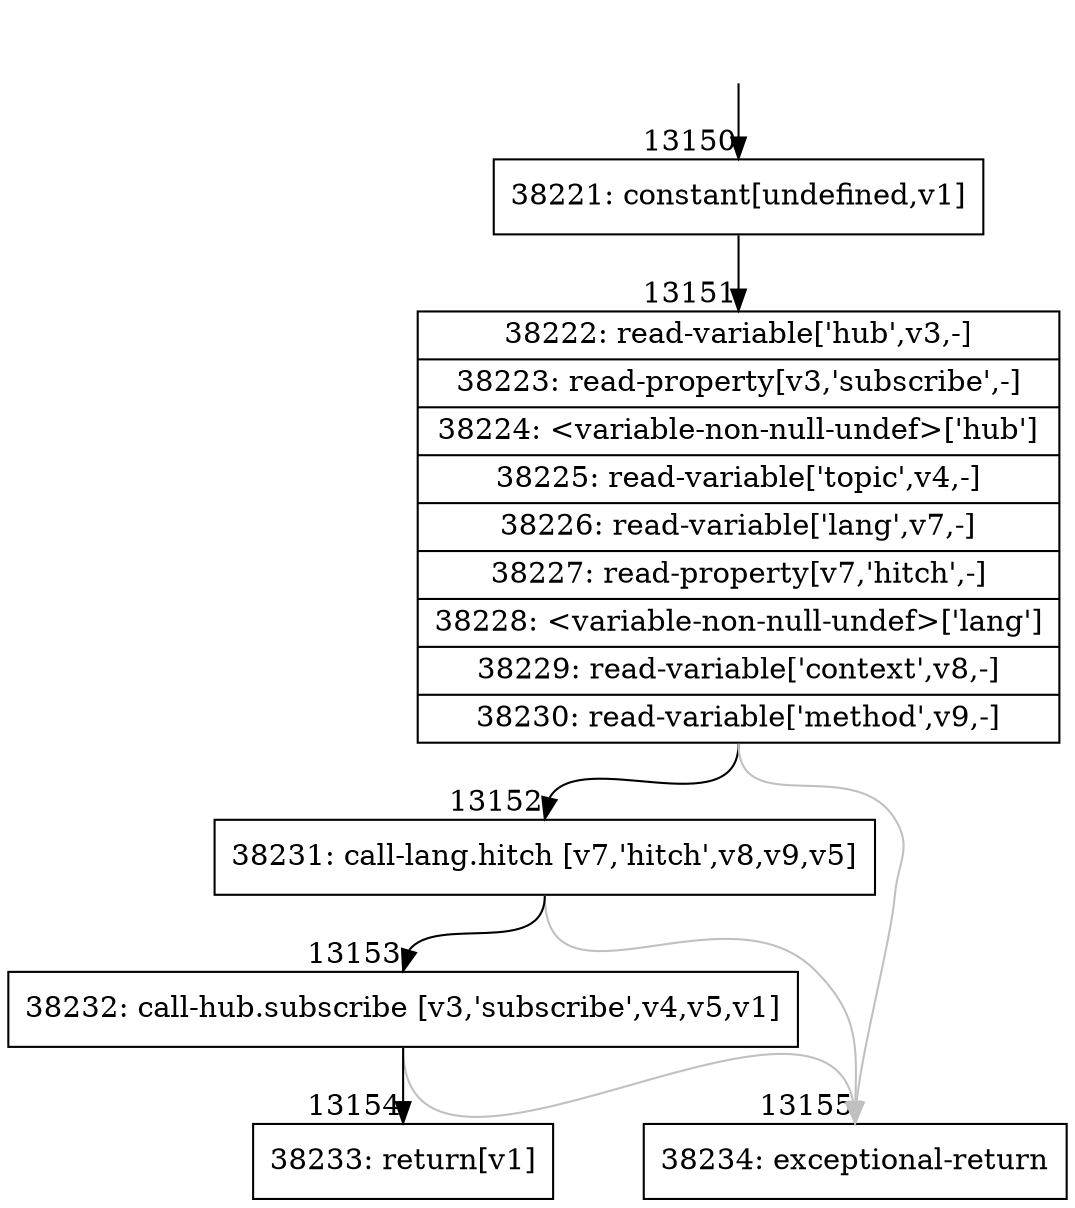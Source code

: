 digraph {
rankdir="TD"
BB_entry966[shape=none,label=""];
BB_entry966 -> BB13150 [tailport=s, headport=n, headlabel="    13150"]
BB13150 [shape=record label="{38221: constant[undefined,v1]}" ] 
BB13150 -> BB13151 [tailport=s, headport=n, headlabel="      13151"]
BB13151 [shape=record label="{38222: read-variable['hub',v3,-]|38223: read-property[v3,'subscribe',-]|38224: \<variable-non-null-undef\>['hub']|38225: read-variable['topic',v4,-]|38226: read-variable['lang',v7,-]|38227: read-property[v7,'hitch',-]|38228: \<variable-non-null-undef\>['lang']|38229: read-variable['context',v8,-]|38230: read-variable['method',v9,-]}" ] 
BB13151 -> BB13152 [tailport=s, headport=n, headlabel="      13152"]
BB13151 -> BB13155 [tailport=s, headport=n, color=gray, headlabel="      13155"]
BB13152 [shape=record label="{38231: call-lang.hitch [v7,'hitch',v8,v9,v5]}" ] 
BB13152 -> BB13153 [tailport=s, headport=n, headlabel="      13153"]
BB13152 -> BB13155 [tailport=s, headport=n, color=gray]
BB13153 [shape=record label="{38232: call-hub.subscribe [v3,'subscribe',v4,v5,v1]}" ] 
BB13153 -> BB13154 [tailport=s, headport=n, headlabel="      13154"]
BB13153 -> BB13155 [tailport=s, headport=n, color=gray]
BB13154 [shape=record label="{38233: return[v1]}" ] 
BB13155 [shape=record label="{38234: exceptional-return}" ] 
//#$~ 18474
}

